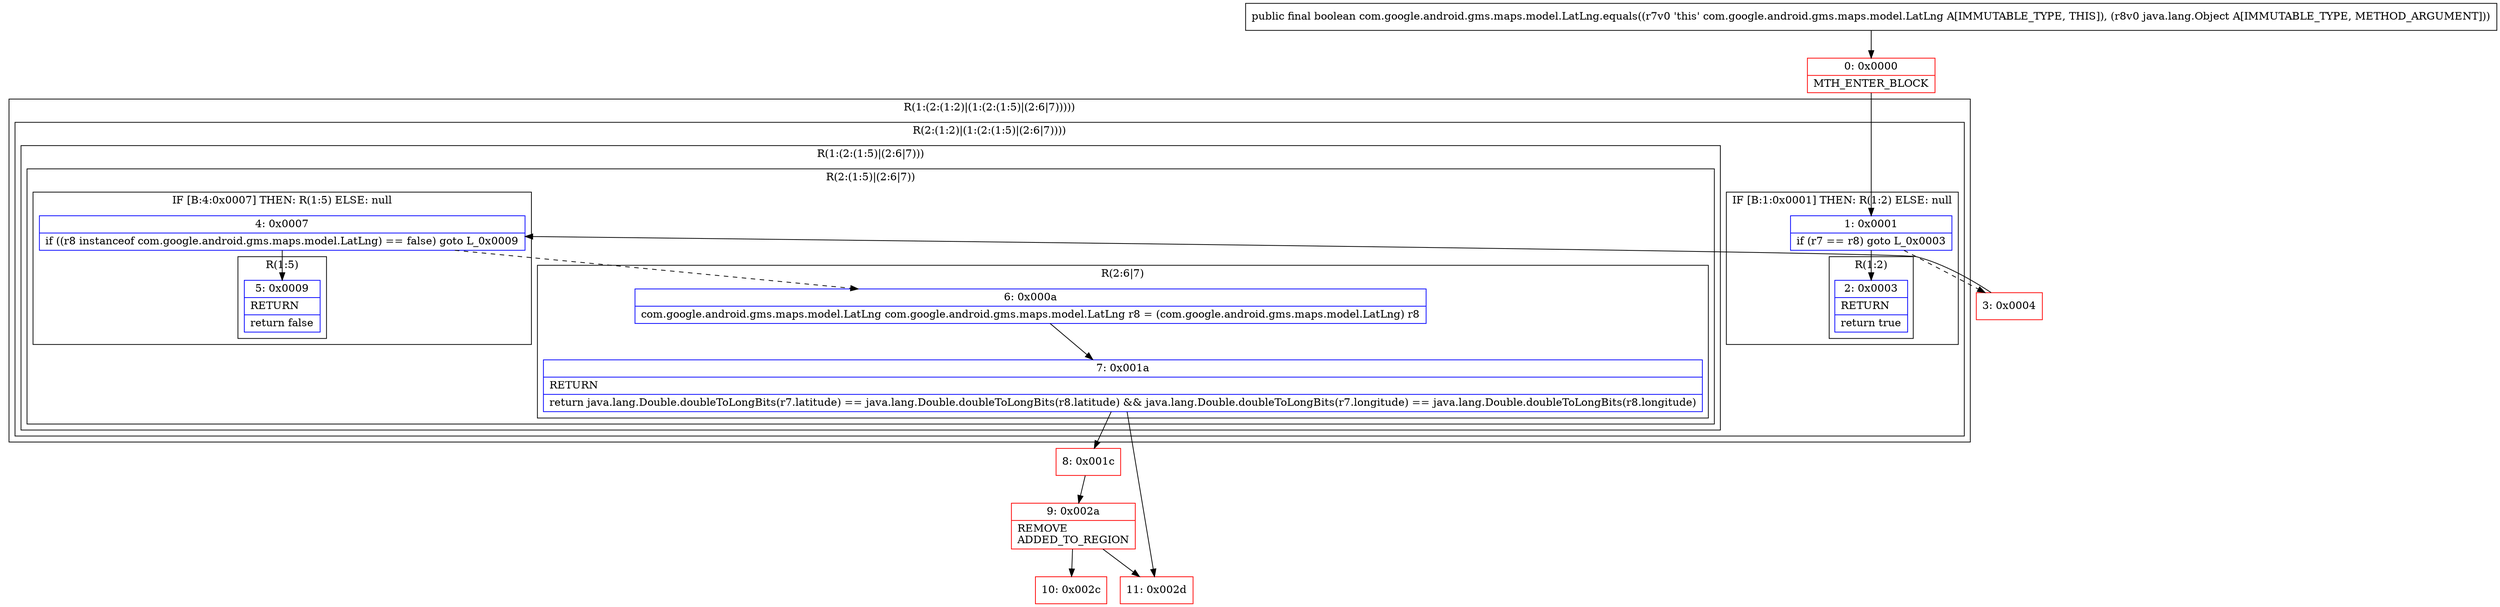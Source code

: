 digraph "CFG forcom.google.android.gms.maps.model.LatLng.equals(Ljava\/lang\/Object;)Z" {
subgraph cluster_Region_1935531500 {
label = "R(1:(2:(1:2)|(1:(2:(1:5)|(2:6|7)))))";
node [shape=record,color=blue];
subgraph cluster_Region_1369698135 {
label = "R(2:(1:2)|(1:(2:(1:5)|(2:6|7))))";
node [shape=record,color=blue];
subgraph cluster_IfRegion_1768593232 {
label = "IF [B:1:0x0001] THEN: R(1:2) ELSE: null";
node [shape=record,color=blue];
Node_1 [shape=record,label="{1\:\ 0x0001|if (r7 == r8) goto L_0x0003\l}"];
subgraph cluster_Region_10764613 {
label = "R(1:2)";
node [shape=record,color=blue];
Node_2 [shape=record,label="{2\:\ 0x0003|RETURN\l|return true\l}"];
}
}
subgraph cluster_Region_487280128 {
label = "R(1:(2:(1:5)|(2:6|7)))";
node [shape=record,color=blue];
subgraph cluster_Region_1402782625 {
label = "R(2:(1:5)|(2:6|7))";
node [shape=record,color=blue];
subgraph cluster_IfRegion_1852903061 {
label = "IF [B:4:0x0007] THEN: R(1:5) ELSE: null";
node [shape=record,color=blue];
Node_4 [shape=record,label="{4\:\ 0x0007|if ((r8 instanceof com.google.android.gms.maps.model.LatLng) == false) goto L_0x0009\l}"];
subgraph cluster_Region_1291699319 {
label = "R(1:5)";
node [shape=record,color=blue];
Node_5 [shape=record,label="{5\:\ 0x0009|RETURN\l|return false\l}"];
}
}
subgraph cluster_Region_132106264 {
label = "R(2:6|7)";
node [shape=record,color=blue];
Node_6 [shape=record,label="{6\:\ 0x000a|com.google.android.gms.maps.model.LatLng com.google.android.gms.maps.model.LatLng r8 = (com.google.android.gms.maps.model.LatLng) r8\l}"];
Node_7 [shape=record,label="{7\:\ 0x001a|RETURN\l|return java.lang.Double.doubleToLongBits(r7.latitude) == java.lang.Double.doubleToLongBits(r8.latitude) && java.lang.Double.doubleToLongBits(r7.longitude) == java.lang.Double.doubleToLongBits(r8.longitude)\l}"];
}
}
}
}
}
Node_0 [shape=record,color=red,label="{0\:\ 0x0000|MTH_ENTER_BLOCK\l}"];
Node_3 [shape=record,color=red,label="{3\:\ 0x0004}"];
Node_8 [shape=record,color=red,label="{8\:\ 0x001c}"];
Node_9 [shape=record,color=red,label="{9\:\ 0x002a|REMOVE\lADDED_TO_REGION\l}"];
Node_10 [shape=record,color=red,label="{10\:\ 0x002c}"];
Node_11 [shape=record,color=red,label="{11\:\ 0x002d}"];
MethodNode[shape=record,label="{public final boolean com.google.android.gms.maps.model.LatLng.equals((r7v0 'this' com.google.android.gms.maps.model.LatLng A[IMMUTABLE_TYPE, THIS]), (r8v0 java.lang.Object A[IMMUTABLE_TYPE, METHOD_ARGUMENT])) }"];
MethodNode -> Node_0;
Node_1 -> Node_2;
Node_1 -> Node_3[style=dashed];
Node_4 -> Node_5;
Node_4 -> Node_6[style=dashed];
Node_6 -> Node_7;
Node_7 -> Node_8;
Node_7 -> Node_11;
Node_0 -> Node_1;
Node_3 -> Node_4;
Node_8 -> Node_9;
Node_9 -> Node_10;
Node_9 -> Node_11;
}

